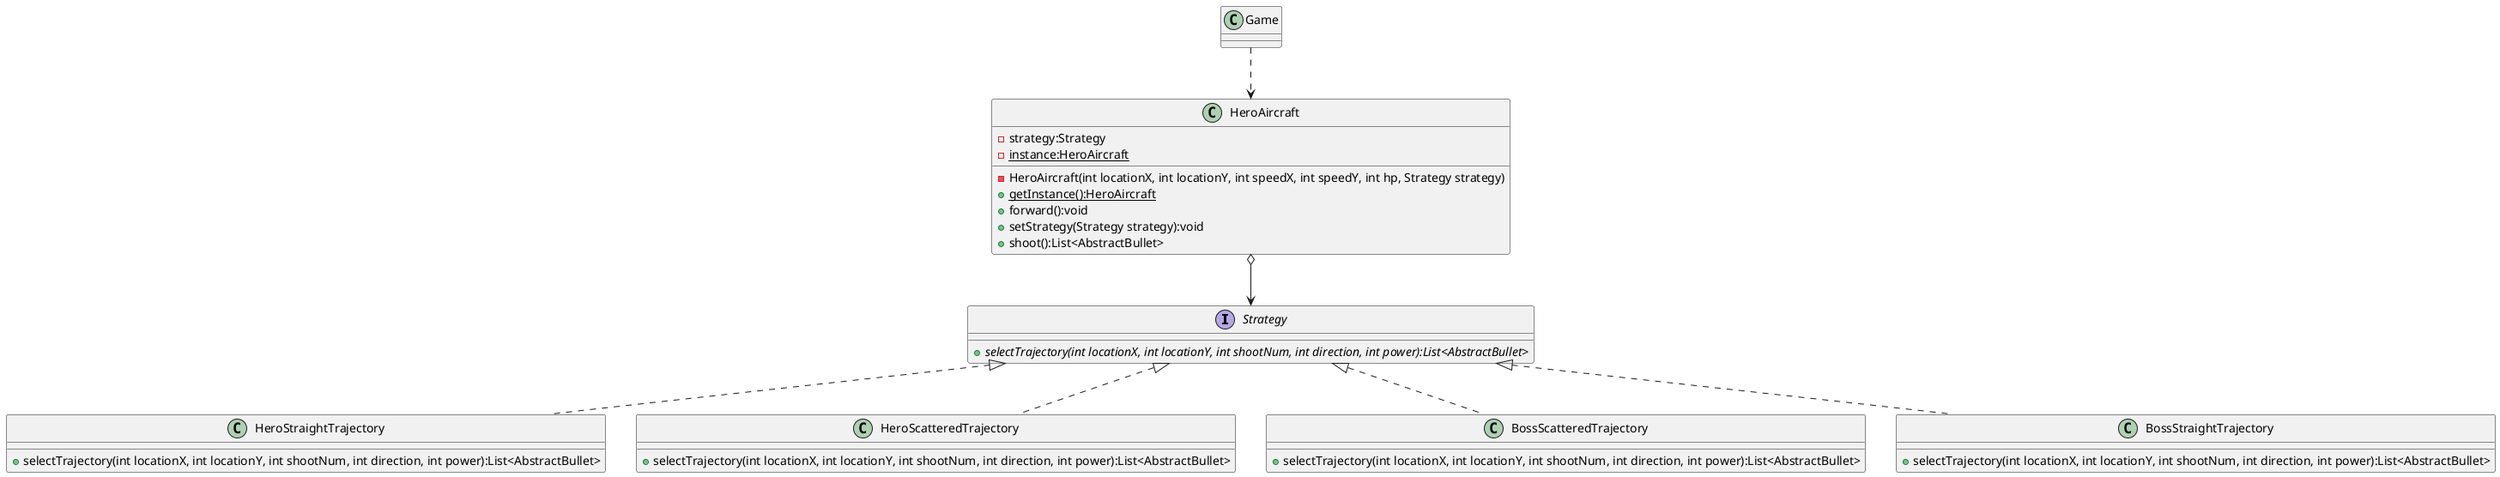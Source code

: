 @startuml
'https://plantuml.com/class-diagram

Interface Strategy{
    + {abstract} selectTrajectory(int locationX, int locationY, int shootNum, int direction, int power):List<AbstractBullet>
}

class HeroStraightTrajectory implements Strategy{
    + selectTrajectory(int locationX, int locationY, int shootNum, int direction, int power):List<AbstractBullet>
}

class HeroScatteredTrajectory implements Strategy{
    + selectTrajectory(int locationX, int locationY, int shootNum, int direction, int power):List<AbstractBullet>
}

class BossScatteredTrajectory implements Strategy{
    + selectTrajectory(int locationX, int locationY, int shootNum, int direction, int power):List<AbstractBullet>
}

class BossStraightTrajectory implements Strategy{
    + selectTrajectory(int locationX, int locationY, int shootNum, int direction, int power):List<AbstractBullet>
}

class HeroAircraft{
    - strategy:Strategy
    - {static} instance:HeroAircraft
    - HeroAircraft(int locationX, int locationY, int speedX, int speedY, int hp, Strategy strategy)
    + {static} getInstance():HeroAircraft
    + forward():void
    + setStrategy(Strategy strategy):void
    + shoot():List<AbstractBullet>
}

class Game{
}

Game ..> HeroAircraft
HeroAircraft o-->Strategy


@enduml